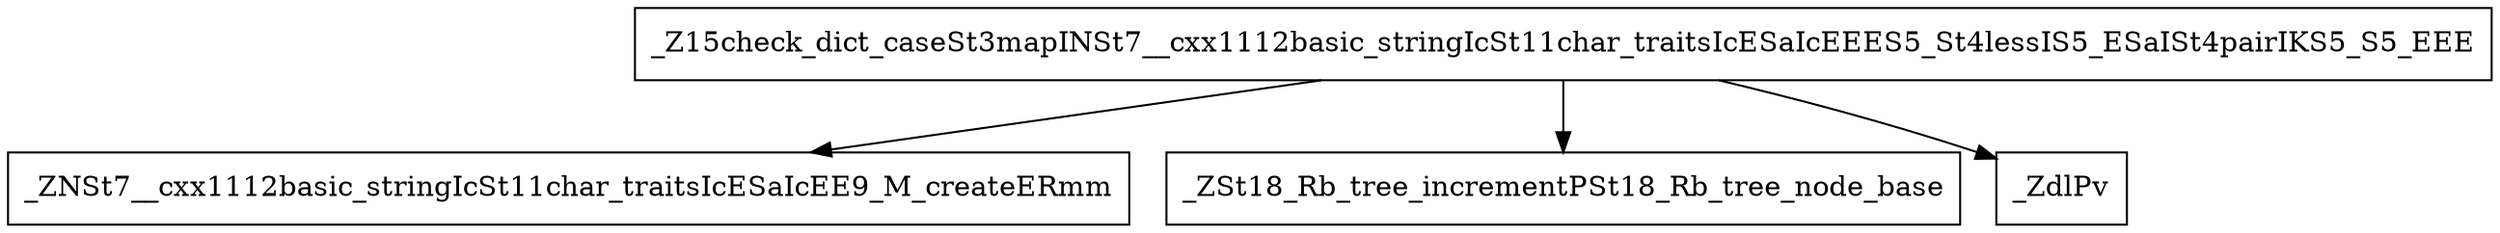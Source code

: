 digraph "Call Graph" {
  node [shape=box];
  "_Z15check_dict_caseSt3mapINSt7__cxx1112basic_stringIcSt11char_traitsIcESaIcEEES5_St4lessIS5_ESaISt4pairIKS5_S5_EEE" [label="_Z15check_dict_caseSt3mapINSt7__cxx1112basic_stringIcSt11char_traitsIcESaIcEEES5_St4lessIS5_ESaISt4pairIKS5_S5_EEE"];
  "_ZNSt7__cxx1112basic_stringIcSt11char_traitsIcESaIcEE9_M_createERmm" [label="_ZNSt7__cxx1112basic_stringIcSt11char_traitsIcESaIcEE9_M_createERmm"];
  "_ZSt18_Rb_tree_incrementPSt18_Rb_tree_node_base" [label="_ZSt18_Rb_tree_incrementPSt18_Rb_tree_node_base"];
  "_ZdlPv" [label="_ZdlPv"];

  "_Z15check_dict_caseSt3mapINSt7__cxx1112basic_stringIcSt11char_traitsIcESaIcEEES5_St4lessIS5_ESaISt4pairIKS5_S5_EEE" -> "_ZNSt7__cxx1112basic_stringIcSt11char_traitsIcESaIcEE9_M_createERmm";
  "_Z15check_dict_caseSt3mapINSt7__cxx1112basic_stringIcSt11char_traitsIcESaIcEEES5_St4lessIS5_ESaISt4pairIKS5_S5_EEE" -> "_ZSt18_Rb_tree_incrementPSt18_Rb_tree_node_base";
  "_Z15check_dict_caseSt3mapINSt7__cxx1112basic_stringIcSt11char_traitsIcESaIcEEES5_St4lessIS5_ESaISt4pairIKS5_S5_EEE" -> "_ZdlPv";

}